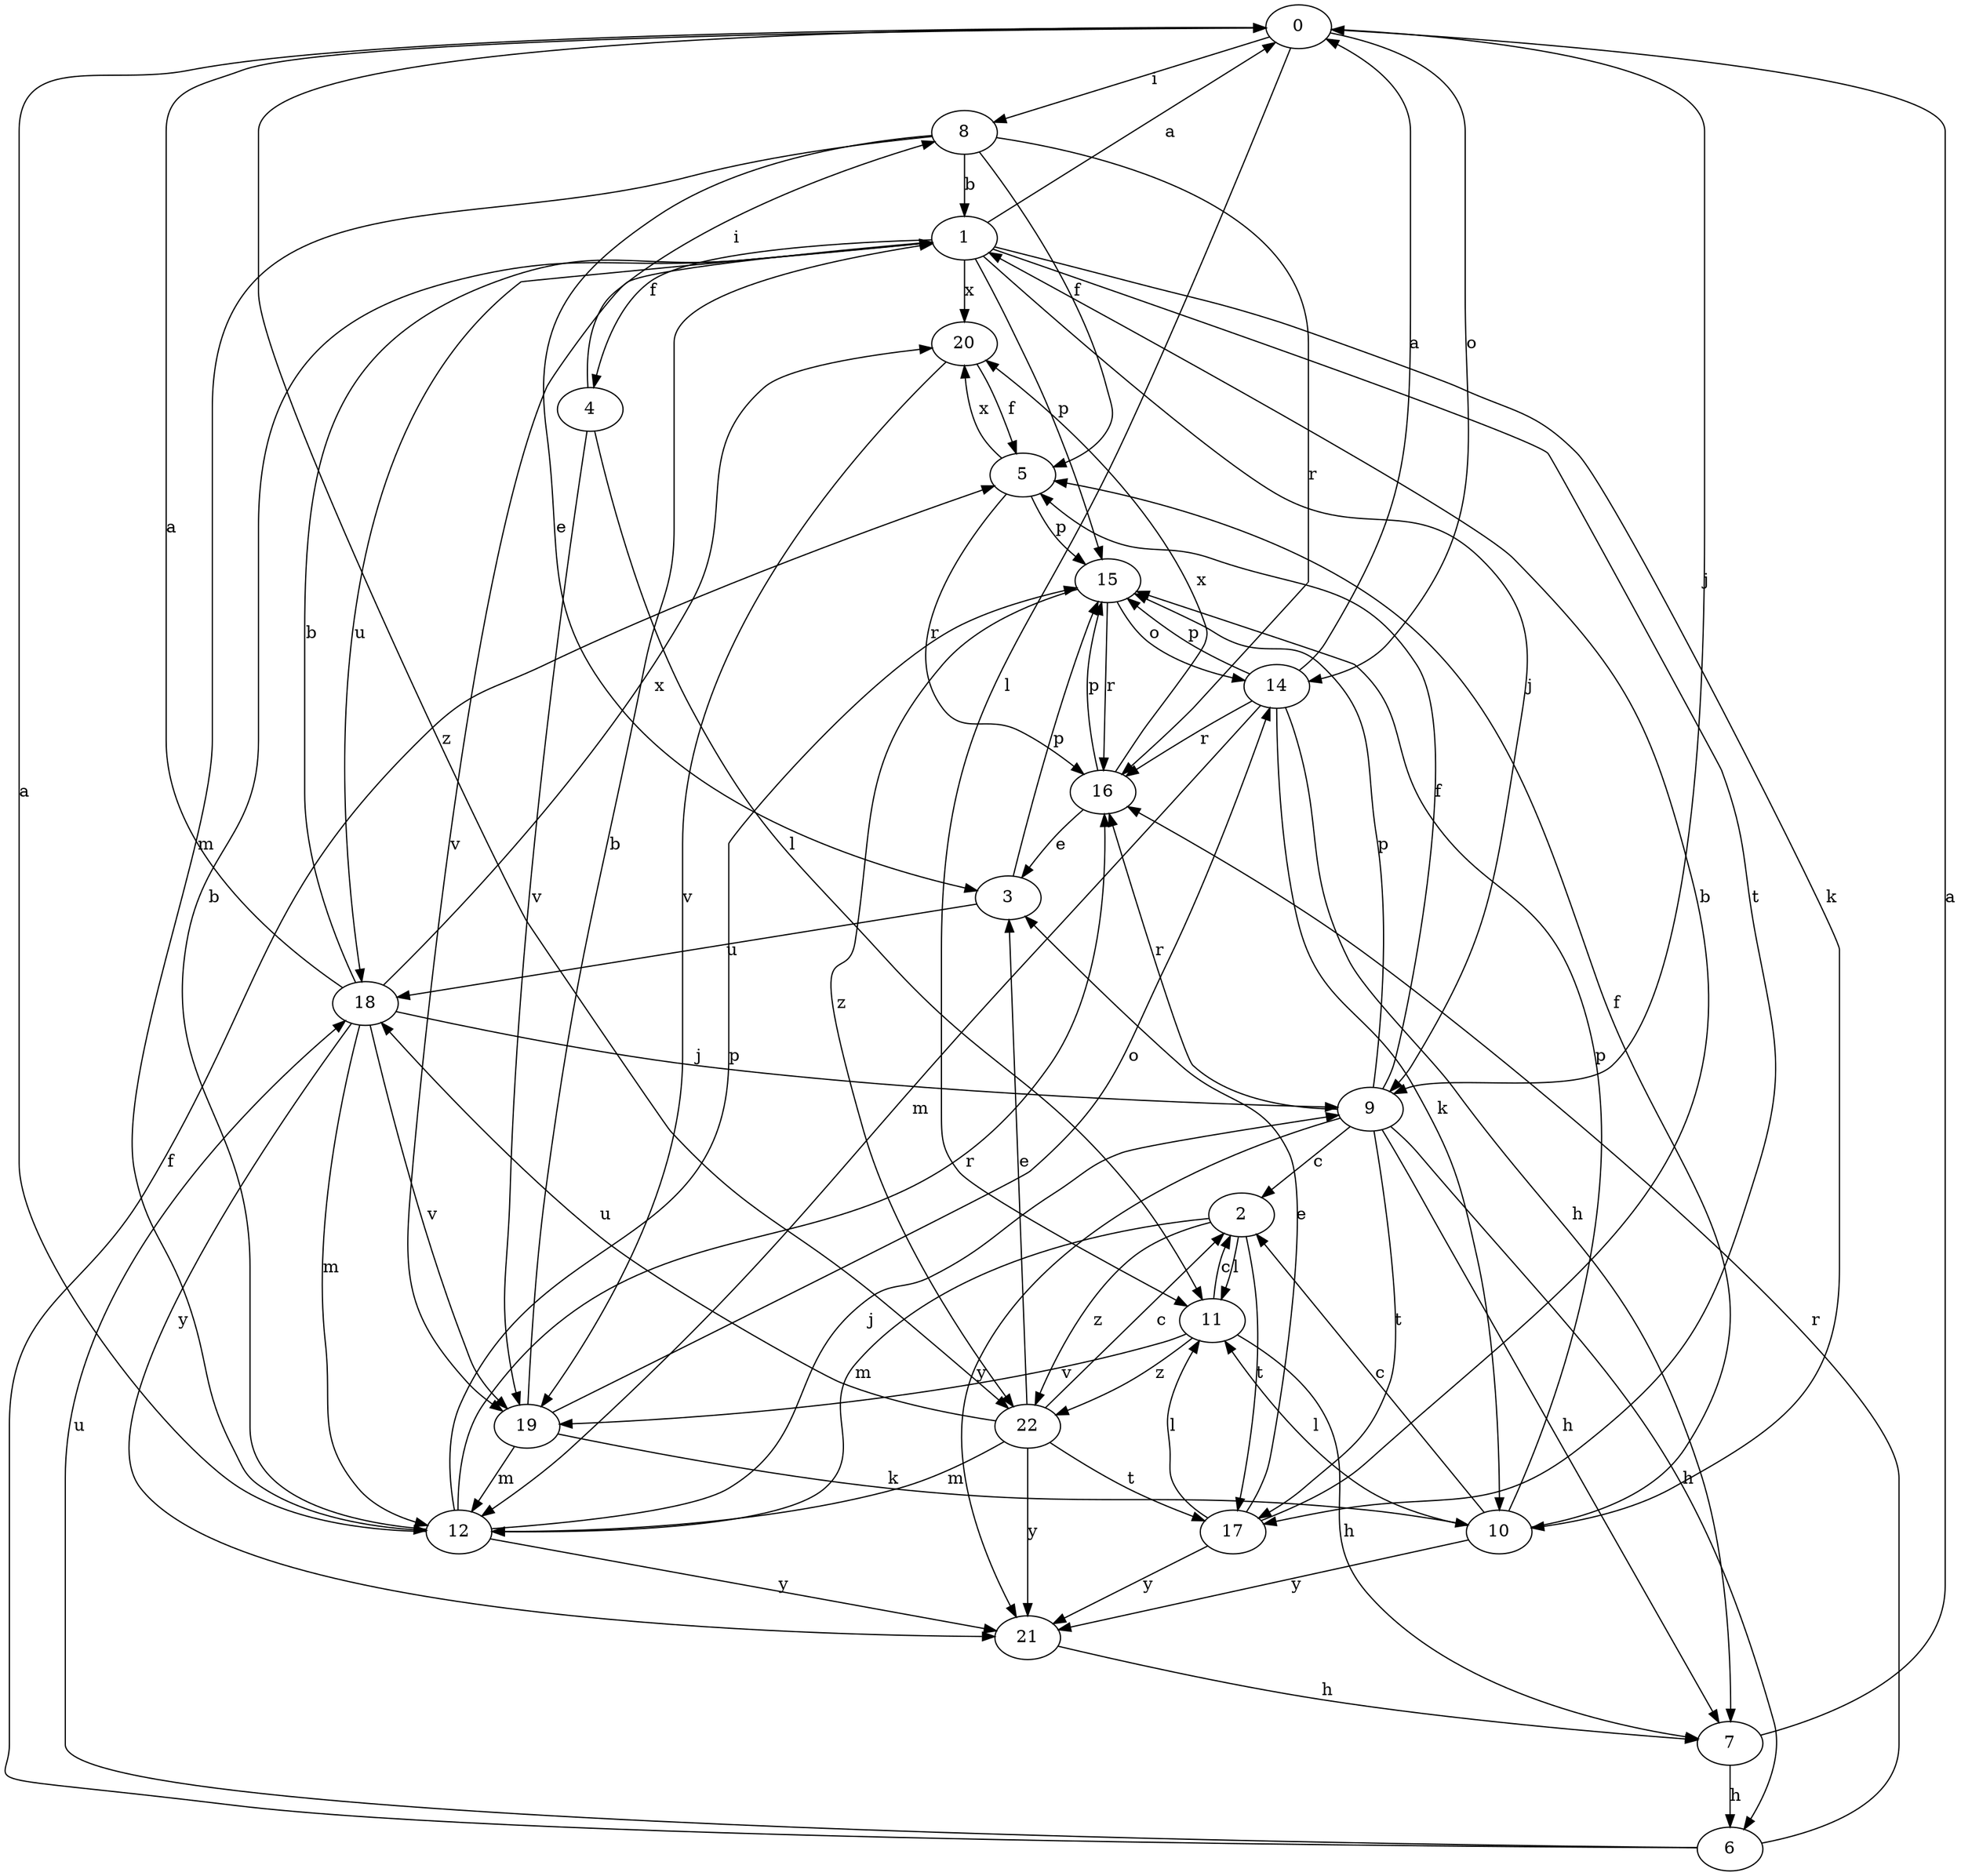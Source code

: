 strict digraph  {
0;
1;
2;
3;
4;
5;
6;
7;
8;
9;
10;
11;
12;
14;
15;
16;
17;
18;
19;
20;
21;
22;
0 -> 8  [label=i];
0 -> 9  [label=j];
0 -> 11  [label=l];
0 -> 14  [label=o];
0 -> 22  [label=z];
1 -> 0  [label=a];
1 -> 4  [label=f];
1 -> 9  [label=j];
1 -> 10  [label=k];
1 -> 15  [label=p];
1 -> 17  [label=t];
1 -> 18  [label=u];
1 -> 19  [label=v];
1 -> 20  [label=x];
2 -> 11  [label=l];
2 -> 12  [label=m];
2 -> 17  [label=t];
2 -> 22  [label=z];
3 -> 15  [label=p];
3 -> 18  [label=u];
4 -> 8  [label=i];
4 -> 11  [label=l];
4 -> 19  [label=v];
5 -> 15  [label=p];
5 -> 16  [label=r];
5 -> 20  [label=x];
6 -> 5  [label=f];
6 -> 16  [label=r];
6 -> 18  [label=u];
7 -> 0  [label=a];
7 -> 6  [label=h];
8 -> 1  [label=b];
8 -> 3  [label=e];
8 -> 5  [label=f];
8 -> 12  [label=m];
8 -> 16  [label=r];
9 -> 2  [label=c];
9 -> 5  [label=f];
9 -> 6  [label=h];
9 -> 7  [label=h];
9 -> 15  [label=p];
9 -> 16  [label=r];
9 -> 17  [label=t];
9 -> 21  [label=y];
10 -> 2  [label=c];
10 -> 5  [label=f];
10 -> 11  [label=l];
10 -> 15  [label=p];
10 -> 21  [label=y];
11 -> 2  [label=c];
11 -> 7  [label=h];
11 -> 19  [label=v];
11 -> 22  [label=z];
12 -> 0  [label=a];
12 -> 1  [label=b];
12 -> 9  [label=j];
12 -> 15  [label=p];
12 -> 16  [label=r];
12 -> 21  [label=y];
14 -> 0  [label=a];
14 -> 7  [label=h];
14 -> 10  [label=k];
14 -> 12  [label=m];
14 -> 15  [label=p];
14 -> 16  [label=r];
15 -> 14  [label=o];
15 -> 16  [label=r];
15 -> 22  [label=z];
16 -> 3  [label=e];
16 -> 15  [label=p];
16 -> 20  [label=x];
17 -> 1  [label=b];
17 -> 3  [label=e];
17 -> 11  [label=l];
17 -> 21  [label=y];
18 -> 0  [label=a];
18 -> 1  [label=b];
18 -> 9  [label=j];
18 -> 12  [label=m];
18 -> 19  [label=v];
18 -> 20  [label=x];
18 -> 21  [label=y];
19 -> 1  [label=b];
19 -> 10  [label=k];
19 -> 12  [label=m];
19 -> 14  [label=o];
20 -> 5  [label=f];
20 -> 19  [label=v];
21 -> 7  [label=h];
22 -> 2  [label=c];
22 -> 3  [label=e];
22 -> 12  [label=m];
22 -> 17  [label=t];
22 -> 18  [label=u];
22 -> 21  [label=y];
}

